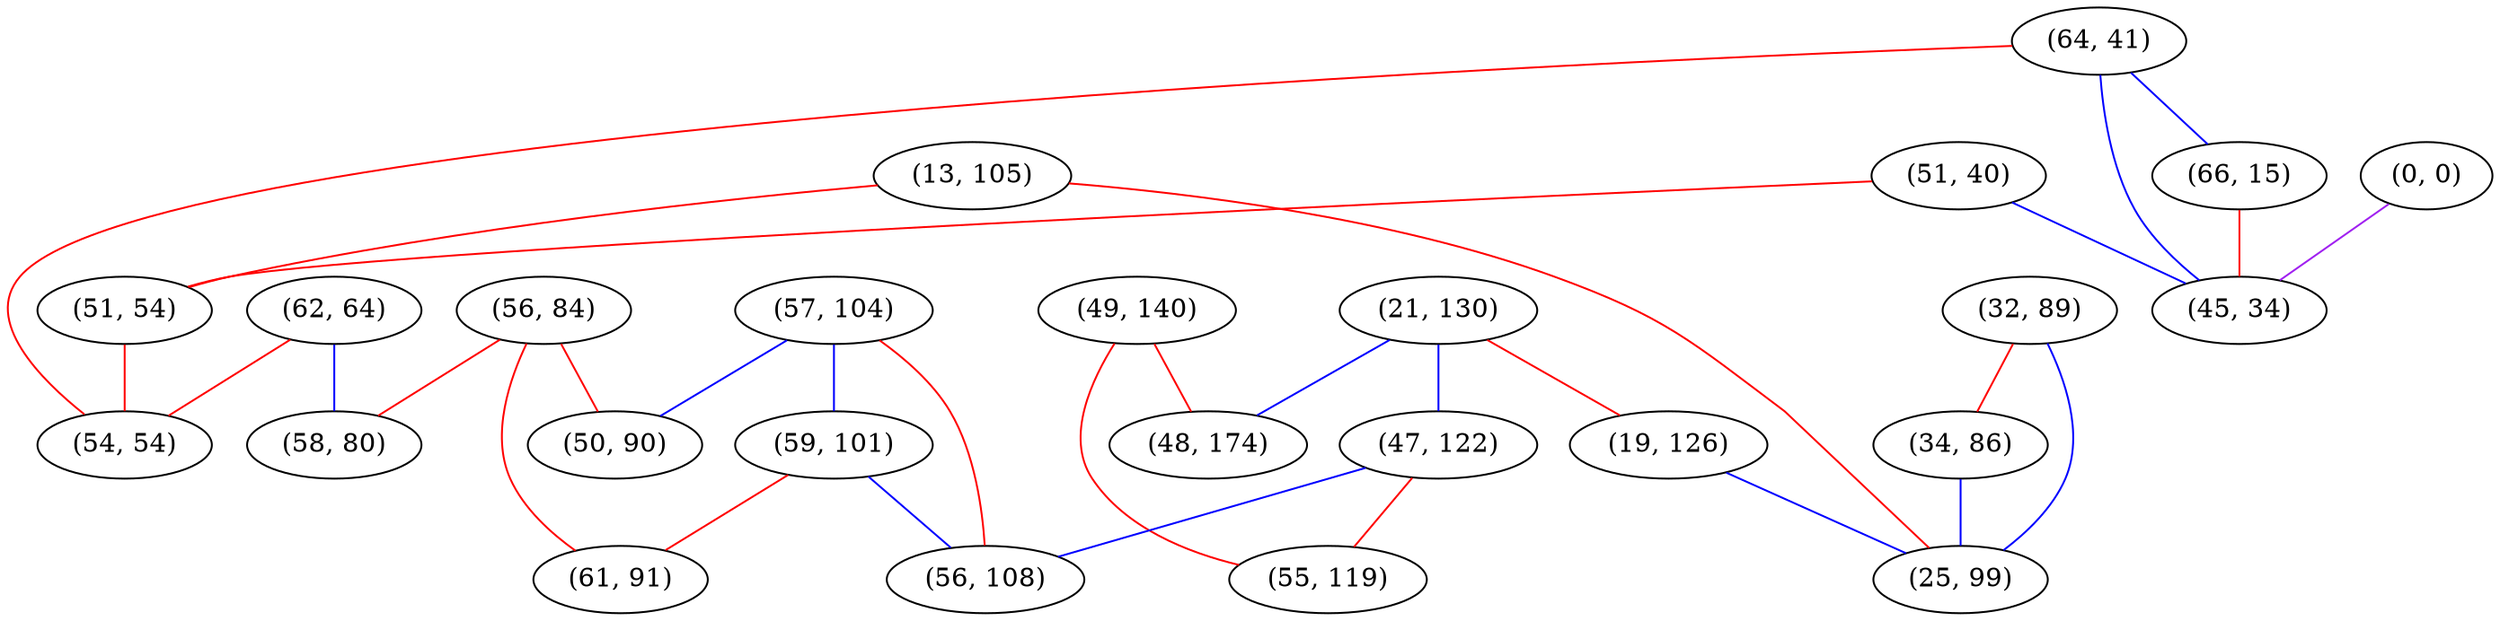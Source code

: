 graph "" {
"(51, 40)";
"(62, 64)";
"(21, 130)";
"(49, 140)";
"(13, 105)";
"(64, 41)";
"(57, 104)";
"(47, 122)";
"(32, 89)";
"(55, 119)";
"(59, 101)";
"(66, 15)";
"(51, 54)";
"(56, 84)";
"(0, 0)";
"(45, 34)";
"(48, 174)";
"(19, 126)";
"(54, 54)";
"(50, 90)";
"(34, 86)";
"(56, 108)";
"(58, 80)";
"(25, 99)";
"(61, 91)";
"(51, 40)" -- "(45, 34)"  [color=blue, key=0, weight=3];
"(51, 40)" -- "(51, 54)"  [color=red, key=0, weight=1];
"(62, 64)" -- "(58, 80)"  [color=blue, key=0, weight=3];
"(62, 64)" -- "(54, 54)"  [color=red, key=0, weight=1];
"(21, 130)" -- "(48, 174)"  [color=blue, key=0, weight=3];
"(21, 130)" -- "(47, 122)"  [color=blue, key=0, weight=3];
"(21, 130)" -- "(19, 126)"  [color=red, key=0, weight=1];
"(49, 140)" -- "(48, 174)"  [color=red, key=0, weight=1];
"(49, 140)" -- "(55, 119)"  [color=red, key=0, weight=1];
"(13, 105)" -- "(25, 99)"  [color=red, key=0, weight=1];
"(13, 105)" -- "(51, 54)"  [color=red, key=0, weight=1];
"(64, 41)" -- "(66, 15)"  [color=blue, key=0, weight=3];
"(64, 41)" -- "(45, 34)"  [color=blue, key=0, weight=3];
"(64, 41)" -- "(54, 54)"  [color=red, key=0, weight=1];
"(57, 104)" -- "(50, 90)"  [color=blue, key=0, weight=3];
"(57, 104)" -- "(59, 101)"  [color=blue, key=0, weight=3];
"(57, 104)" -- "(56, 108)"  [color=red, key=0, weight=1];
"(47, 122)" -- "(55, 119)"  [color=red, key=0, weight=1];
"(47, 122)" -- "(56, 108)"  [color=blue, key=0, weight=3];
"(32, 89)" -- "(34, 86)"  [color=red, key=0, weight=1];
"(32, 89)" -- "(25, 99)"  [color=blue, key=0, weight=3];
"(59, 101)" -- "(56, 108)"  [color=blue, key=0, weight=3];
"(59, 101)" -- "(61, 91)"  [color=red, key=0, weight=1];
"(66, 15)" -- "(45, 34)"  [color=red, key=0, weight=1];
"(51, 54)" -- "(54, 54)"  [color=red, key=0, weight=1];
"(56, 84)" -- "(58, 80)"  [color=red, key=0, weight=1];
"(56, 84)" -- "(61, 91)"  [color=red, key=0, weight=1];
"(56, 84)" -- "(50, 90)"  [color=red, key=0, weight=1];
"(0, 0)" -- "(45, 34)"  [color=purple, key=0, weight=4];
"(19, 126)" -- "(25, 99)"  [color=blue, key=0, weight=3];
"(34, 86)" -- "(25, 99)"  [color=blue, key=0, weight=3];
}
